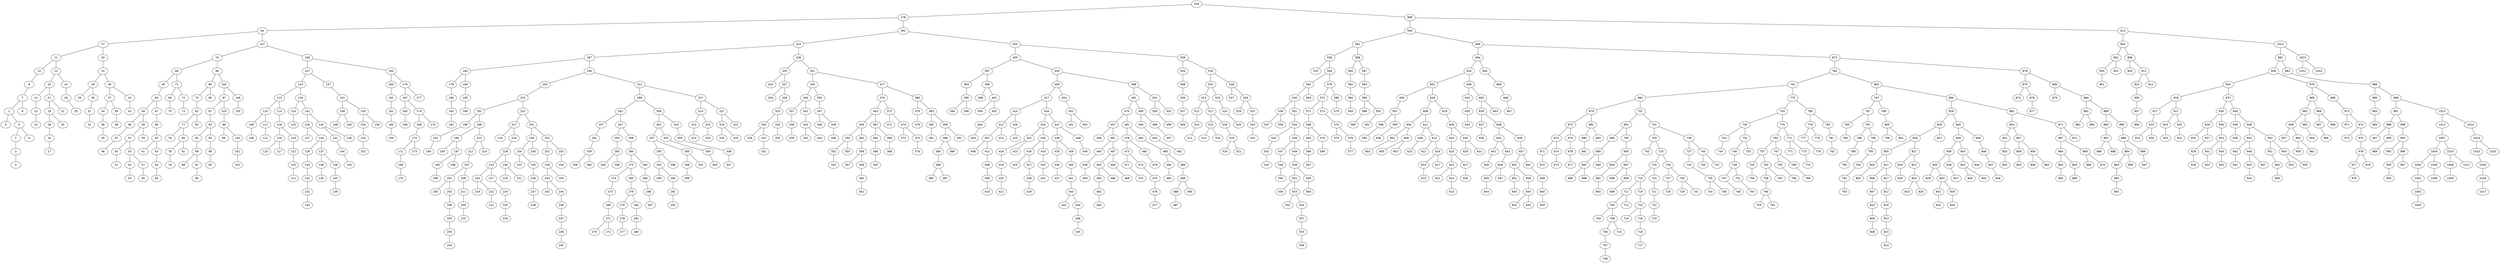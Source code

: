 graph BST {
    node [fontname="Helvetica"];
    534 [label="534"];
    534 -- 178;
    178 [label="178"];
    178 -- 44;
    44 [label="44"];
    44 -- 27;
    27 [label="27"];
    27 -- 11;
    11 [label="11"];
    11 -- 10;
    10 [label="10"];
    10 -- 9;
    9 [label="9"];
    9 -- 7;
    7 [label="7"];
    7 -- 1;
    1 [label="1"];
    1 -- 0;
    0 [label="0"];
    1 -- 5;
    5 [label="5"];
    5 -- 2;
    2 [label="2"];
    2 -- 3;
    3 [label="3"];
    3 -- 4;
    4 [label="4"];
    5 -- 6;
    6 [label="6"];
    7 -- 8;
    8 [label="8"];
    11 -- 23;
    23 [label="23"];
    23 -- 15;
    15 [label="15"];
    15 -- 14;
    14 [label="14"];
    14 -- 13;
    13 [label="13"];
    13 -- 12;
    12 [label="12"];
    15 -- 21;
    21 [label="21"];
    21 -- 19;
    19 [label="19"];
    19 -- 18;
    18 [label="18"];
    18 -- 16;
    16 [label="16"];
    16 -- 17;
    17 [label="17"];
    19 -- 20;
    20 [label="20"];
    21 -- 22;
    22 [label="22"];
    23 -- 24;
    24 [label="24"];
    24 -- 26;
    26 [label="26"];
    26 -- 25;
    25 [label="25"];
    27 -- 43;
    43 [label="43"];
    43 -- 33;
    33 [label="33"];
    33 -- 29;
    29 [label="29"];
    29 -- 28;
    28 [label="28"];
    29 -- 30;
    30 [label="30"];
    30 -- 31;
    31 [label="31"];
    31 -- 32;
    32 [label="32"];
    33 -- 40;
    40 [label="40"];
    40 -- 37;
    37 [label="37"];
    37 -- 34;
    34 [label="34"];
    34 -- 36;
    36 [label="36"];
    36 -- 35;
    35 [label="35"];
    37 -- 39;
    39 [label="39"];
    39 -- 38;
    38 [label="38"];
    40 -- 41;
    41 [label="41"];
    41 -- 42;
    42 [label="42"];
    44 -- 107;
    107 [label="107"];
    107 -- 74;
    74 [label="74"];
    74 -- 68;
    68 [label="68"];
    68 -- 45;
    45 [label="45"];
    45 -- 60;
    60 [label="60"];
    60 -- 49;
    49 [label="49"];
    49 -- 46;
    46 [label="46"];
    46 -- 47;
    47 [label="47"];
    47 -- 48;
    48 [label="48"];
    49 -- 58;
    58 [label="58"];
    58 -- 52;
    52 [label="52"];
    52 -- 50;
    50 [label="50"];
    50 -- 51;
    51 [label="51"];
    52 -- 55;
    55 [label="55"];
    55 -- 54;
    54 [label="54"];
    54 -- 53;
    53 [label="53"];
    55 -- 57;
    57 [label="57"];
    57 -- 56;
    56 [label="56"];
    58 -- 59;
    59 [label="59"];
    60 -- 67;
    67 [label="67"];
    67 -- 66;
    66 [label="66"];
    66 -- 62;
    62 [label="62"];
    62 -- 61;
    61 [label="61"];
    62 -- 63;
    63 [label="63"];
    63 -- 64;
    64 [label="64"];
    64 -- 65;
    65 [label="65"];
    68 -- 71;
    71 [label="71"];
    71 -- 69;
    69 [label="69"];
    69 -- 70;
    70 [label="70"];
    71 -- 72;
    72 [label="72"];
    72 -- 73;
    73 [label="73"];
    74 -- 86;
    86 [label="86"];
    86 -- 84;
    84 [label="84"];
    84 -- 75;
    75 [label="75"];
    75 -- 82;
    82 [label="82"];
    82 -- 77;
    77 [label="77"];
    77 -- 76;
    76 [label="76"];
    77 -- 80;
    80 [label="80"];
    80 -- 78;
    78 [label="78"];
    78 -- 79;
    79 [label="79"];
    80 -- 81;
    81 [label="81"];
    82 -- 83;
    83 [label="83"];
    84 -- 85;
    85 [label="85"];
    86 -- 104;
    104 [label="104"];
    104 -- 97;
    97 [label="97"];
    97 -- 87;
    87 [label="87"];
    87 -- 93;
    93 [label="93"];
    93 -- 92;
    92 [label="92"];
    92 -- 89;
    89 [label="89"];
    89 -- 88;
    88 [label="88"];
    89 -- 91;
    91 [label="91"];
    91 -- 90;
    90 [label="90"];
    93 -- 94;
    94 [label="94"];
    94 -- 96;
    96 [label="96"];
    96 -- 95;
    95 [label="95"];
    97 -- 103;
    103 [label="103"];
    103 -- 99;
    99 [label="99"];
    99 -- 98;
    98 [label="98"];
    99 -- 100;
    100 [label="100"];
    100 -- 101;
    101 [label="101"];
    101 -- 102;
    102 [label="102"];
    104 -- 106;
    106 [label="106"];
    106 -- 105;
    105 [label="105"];
    107 -- 158;
    158 [label="158"];
    158 -- 147;
    147 [label="147"];
    147 -- 123;
    123 [label="123"];
    123 -- 113;
    113 [label="113"];
    113 -- 110;
    110 [label="110"];
    110 -- 109;
    109 [label="109"];
    109 -- 108;
    108 [label="108"];
    110 -- 111;
    111 [label="111"];
    111 -- 112;
    112 [label="112"];
    113 -- 114;
    114 [label="114"];
    114 -- 118;
    118 [label="118"];
    118 -- 116;
    116 [label="116"];
    116 -- 115;
    115 [label="115"];
    116 -- 117;
    117 [label="117"];
    118 -- 119;
    119 [label="119"];
    119 -- 122;
    122 [label="122"];
    122 -- 120;
    120 [label="120"];
    120 -- 121;
    121 [label="121"];
    123 -- 126;
    126 [label="126"];
    126 -- 124;
    124 [label="124"];
    124 -- 125;
    125 [label="125"];
    126 -- 141;
    141 [label="141"];
    141 -- 128;
    128 [label="128"];
    128 -- 127;
    127 [label="127"];
    128 -- 134;
    134 [label="134"];
    134 -- 129;
    129 [label="129"];
    129 -- 133;
    133 [label="133"];
    133 -- 132;
    132 [label="132"];
    132 -- 131;
    131 [label="131"];
    131 -- 130;
    130 [label="130"];
    134 -- 137;
    137 [label="137"];
    137 -- 136;
    136 [label="136"];
    136 -- 135;
    135 [label="135"];
    137 -- 138;
    138 [label="138"];
    138 -- 140;
    140 [label="140"];
    140 -- 139;
    139 [label="139"];
    141 -- 145;
    145 [label="145"];
    145 -- 142;
    142 [label="142"];
    142 -- 144;
    144 [label="144"];
    144 -- 143;
    143 [label="143"];
    145 -- 146;
    146 [label="146"];
    147 -- 157;
    157 [label="157"];
    157 -- 151;
    151 [label="151"];
    151 -- 149;
    149 [label="149"];
    149 -- 148;
    148 [label="148"];
    149 -- 150;
    150 [label="150"];
    151 -- 155;
    155 [label="155"];
    155 -- 154;
    154 [label="154"];
    154 -- 153;
    153 [label="153"];
    153 -- 152;
    152 [label="152"];
    155 -- 156;
    156 [label="156"];
    158 -- 164;
    164 [label="164"];
    164 -- 163;
    163 [label="163"];
    163 -- 162;
    162 [label="162"];
    162 -- 161;
    161 [label="161"];
    161 -- 160;
    160 [label="160"];
    160 -- 159;
    159 [label="159"];
    164 -- 176;
    176 [label="176"];
    176 -- 167;
    167 [label="167"];
    167 -- 165;
    165 [label="165"];
    165 -- 166;
    166 [label="166"];
    167 -- 174;
    174 [label="174"];
    174 -- 168;
    168 [label="168"];
    168 -- 172;
    172 [label="172"];
    172 -- 171;
    171 [label="171"];
    171 -- 169;
    169 [label="169"];
    169 -- 170;
    170 [label="170"];
    172 -- 173;
    173 [label="173"];
    174 -- 175;
    175 [label="175"];
    176 -- 177;
    177 [label="177"];
    178 -- 392;
    392 [label="392"];
    392 -- 323;
    323 [label="323"];
    323 -- 187;
    187 [label="187"];
    187 -- 183;
    183 [label="183"];
    183 -- 179;
    179 [label="179"];
    179 -- 180;
    180 [label="180"];
    180 -- 182;
    182 [label="182"];
    182 -- 181;
    181 [label="181"];
    183 -- 184;
    184 [label="184"];
    184 -- 185;
    185 [label="185"];
    185 -- 186;
    186 [label="186"];
    187 -- 256;
    256 [label="256"];
    256 -- 255;
    255 [label="255"];
    255 -- 215;
    215 [label="215"];
    215 -- 192;
    192 [label="192"];
    192 -- 189;
    189 [label="189"];
    189 -- 191;
    191 [label="191"];
    191 -- 190;
    190 [label="190"];
    192 -- 199;
    199 [label="199"];
    199 -- 194;
    194 [label="194"];
    194 -- 193;
    193 [label="193"];
    194 -- 197;
    197 [label="197"];
    197 -- 195;
    195 [label="195"];
    195 -- 196;
    196 [label="196"];
    197 -- 198;
    198 [label="198"];
    199 -- 213;
    213 [label="213"];
    213 -- 212;
    212 [label="212"];
    212 -- 207;
    207 [label="207"];
    207 -- 201;
    201 [label="201"];
    201 -- 200;
    200 [label="200"];
    201 -- 202;
    202 [label="202"];
    202 -- 206;
    206 [label="206"];
    206 -- 203;
    203 [label="203"];
    203 -- 205;
    205 [label="205"];
    205 -- 204;
    204 [label="204"];
    207 -- 208;
    208 [label="208"];
    208 -- 211;
    211 [label="211"];
    211 -- 209;
    209 [label="209"];
    209 -- 210;
    210 [label="210"];
    213 -- 214;
    214 [label="214"];
    215 -- 232;
    232 [label="232"];
    232 -- 217;
    217 [label="217"];
    217 -- 216;
    216 [label="216"];
    217 -- 218;
    218 [label="218"];
    218 -- 228;
    228 [label="228"];
    228 -- 223;
    223 [label="223"];
    223 -- 220;
    220 [label="220"];
    220 -- 219;
    219 [label="219"];
    220 -- 222;
    222 [label="222"];
    222 -- 221;
    221 [label="221"];
    223 -- 227;
    227 [label="227"];
    227 -- 224;
    224 [label="224"];
    224 -- 225;
    225 [label="225"];
    225 -- 226;
    226 [label="226"];
    228 -- 230;
    230 [label="230"];
    230 -- 229;
    229 [label="229"];
    230 -- 231;
    231 [label="231"];
    232 -- 241;
    241 [label="241"];
    241 -- 239;
    239 [label="239"];
    239 -- 234;
    234 [label="234"];
    234 -- 233;
    233 [label="233"];
    234 -- 235;
    235 [label="235"];
    235 -- 236;
    236 [label="236"];
    236 -- 237;
    237 [label="237"];
    237 -- 238;
    238 [label="238"];
    239 -- 240;
    240 [label="240"];
    241 -- 252;
    252 [label="252"];
    252 -- 251;
    251 [label="251"];
    251 -- 249;
    249 [label="249"];
    249 -- 243;
    243 [label="243"];
    243 -- 242;
    242 [label="242"];
    243 -- 244;
    244 [label="244"];
    244 -- 248;
    248 [label="248"];
    248 -- 247;
    247 [label="247"];
    247 -- 246;
    246 [label="246"];
    246 -- 245;
    245 [label="245"];
    249 -- 250;
    250 [label="250"];
    252 -- 253;
    253 [label="253"];
    253 -- 254;
    254 [label="254"];
    256 -- 311;
    311 [label="311"];
    311 -- 289;
    289 [label="289"];
    289 -- 262;
    262 [label="262"];
    262 -- 257;
    257 [label="257"];
    257 -- 261;
    261 [label="261"];
    261 -- 259;
    259 [label="259"];
    259 -- 258;
    258 [label="258"];
    259 -- 260;
    260 [label="260"];
    262 -- 267;
    267 [label="267"];
    267 -- 263;
    263 [label="263"];
    263 -- 265;
    265 [label="265"];
    265 -- 264;
    264 [label="264"];
    265 -- 266;
    266 [label="266"];
    267 -- 268;
    268 [label="268"];
    268 -- 284;
    284 [label="284"];
    284 -- 275;
    275 [label="275"];
    275 -- 274;
    274 [label="274"];
    274 -- 273;
    273 [label="273"];
    273 -- 269;
    269 [label="269"];
    269 -- 271;
    271 [label="271"];
    271 -- 270;
    270 [label="270"];
    271 -- 272;
    272 [label="272"];
    275 -- 283;
    283 [label="283"];
    283 -- 279;
    279 [label="279"];
    279 -- 276;
    276 [label="276"];
    276 -- 278;
    278 [label="278"];
    278 -- 277;
    277 [label="277"];
    279 -- 282;
    282 [label="282"];
    282 -- 281;
    281 [label="281"];
    281 -- 280;
    280 [label="280"];
    284 -- 285;
    285 [label="285"];
    285 -- 286;
    286 [label="286"];
    286 -- 288;
    288 [label="288"];
    288 -- 287;
    287 [label="287"];
    289 -- 306;
    306 [label="306"];
    306 -- 302;
    302 [label="302"];
    302 -- 297;
    297 [label="297"];
    297 -- 295;
    295 [label="295"];
    295 -- 291;
    291 [label="291"];
    291 -- 290;
    290 [label="290"];
    291 -- 294;
    294 [label="294"];
    294 -- 292;
    292 [label="292"];
    292 -- 293;
    293 [label="293"];
    295 -- 296;
    296 [label="296"];
    297 -- 300;
    300 [label="300"];
    300 -- 298;
    298 [label="298"];
    298 -- 299;
    299 [label="299"];
    300 -- 301;
    301 [label="301"];
    302 -- 303;
    303 [label="303"];
    303 -- 304;
    304 [label="304"];
    304 -- 305;
    305 [label="305"];
    306 -- 310;
    310 [label="310"];
    310 -- 309;
    309 [label="309"];
    309 -- 308;
    308 [label="308"];
    308 -- 307;
    307 [label="307"];
    311 -- 317;
    317 [label="317"];
    317 -- 314;
    314 [label="314"];
    314 -- 312;
    312 [label="312"];
    312 -- 313;
    313 [label="313"];
    314 -- 315;
    315 [label="315"];
    315 -- 316;
    316 [label="316"];
    317 -- 321;
    321 [label="321"];
    321 -- 319;
    319 [label="319"];
    319 -- 318;
    318 [label="318"];
    319 -- 320;
    320 [label="320"];
    321 -- 322;
    322 [label="322"];
    323 -- 336;
    336 [label="336"];
    336 -- 325;
    325 [label="325"];
    325 -- 324;
    324 [label="324"];
    325 -- 327;
    327 [label="327"];
    327 -- 326;
    326 [label="326"];
    327 -- 328;
    328 [label="328"];
    328 -- 333;
    333 [label="333"];
    333 -- 330;
    330 [label="330"];
    330 -- 329;
    329 [label="329"];
    330 -- 332;
    332 [label="332"];
    332 -- 331;
    331 [label="331"];
    333 -- 334;
    334 [label="334"];
    334 -- 335;
    335 [label="335"];
    336 -- 351;
    351 [label="351"];
    351 -- 345;
    345 [label="345"];
    345 -- 340;
    340 [label="340"];
    340 -- 337;
    337 [label="337"];
    337 -- 338;
    338 [label="338"];
    338 -- 339;
    339 [label="339"];
    340 -- 341;
    341 [label="341"];
    341 -- 343;
    343 [label="343"];
    343 -- 342;
    342 [label="342"];
    343 -- 344;
    344 [label="344"];
    345 -- 350;
    350 [label="350"];
    350 -- 347;
    347 [label="347"];
    347 -- 346;
    346 [label="346"];
    347 -- 349;
    349 [label="349"];
    349 -- 348;
    348 [label="348"];
    351 -- 377;
    377 [label="377"];
    377 -- 370;
    370 [label="370"];
    370 -- 363;
    363 [label="363"];
    363 -- 356;
    356 [label="356"];
    356 -- 354;
    354 [label="354"];
    354 -- 352;
    352 [label="352"];
    352 -- 353;
    353 [label="353"];
    354 -- 355;
    355 [label="355"];
    356 -- 362;
    362 [label="362"];
    362 -- 358;
    358 [label="358"];
    358 -- 357;
    357 [label="357"];
    358 -- 359;
    359 [label="359"];
    359 -- 360;
    360 [label="360"];
    360 -- 361;
    361 [label="361"];
    363 -- 367;
    367 [label="367"];
    367 -- 364;
    364 [label="364"];
    364 -- 366;
    366 [label="366"];
    366 -- 365;
    365 [label="365"];
    367 -- 369;
    369 [label="369"];
    369 -- 368;
    368 [label="368"];
    370 -- 372;
    372 [label="372"];
    372 -- 371;
    371 [label="371"];
    372 -- 374;
    374 [label="374"];
    374 -- 373;
    373 [label="373"];
    374 -- 375;
    375 [label="375"];
    375 -- 376;
    376 [label="376"];
    377 -- 380;
    380 [label="380"];
    380 -- 379;
    379 [label="379"];
    379 -- 378;
    378 [label="378"];
    380 -- 383;
    383 [label="383"];
    383 -- 382;
    382 [label="382"];
    382 -- 381;
    381 [label="381"];
    383 -- 390;
    390 [label="390"];
    390 -- 388;
    388 [label="388"];
    388 -- 384;
    384 [label="384"];
    384 -- 386;
    386 [label="386"];
    386 -- 385;
    385 [label="385"];
    386 -- 387;
    387 [label="387"];
    388 -- 389;
    389 [label="389"];
    390 -- 391;
    391 [label="391"];
    392 -- 503;
    503 [label="503"];
    503 -- 405;
    405 [label="405"];
    405 -- 397;
    397 [label="397"];
    397 -- 393;
    393 [label="393"];
    393 -- 395;
    395 [label="395"];
    395 -- 394;
    394 [label="394"];
    395 -- 396;
    396 [label="396"];
    397 -- 399;
    399 [label="399"];
    399 -- 398;
    398 [label="398"];
    399 -- 401;
    401 [label="401"];
    401 -- 400;
    400 [label="400"];
    401 -- 402;
    402 [label="402"];
    402 -- 404;
    404 [label="404"];
    404 -- 403;
    403 [label="403"];
    405 -- 455;
    455 [label="455"];
    455 -- 450;
    450 [label="450"];
    450 -- 417;
    417 [label="417"];
    417 -- 414;
    414 [label="414"];
    414 -- 412;
    412 [label="412"];
    412 -- 407;
    407 [label="407"];
    407 -- 406;
    406 [label="406"];
    407 -- 411;
    411 [label="411"];
    411 -- 408;
    408 [label="408"];
    408 -- 409;
    409 [label="409"];
    409 -- 410;
    410 [label="410"];
    412 -- 413;
    413 [label="413"];
    414 -- 416;
    416 [label="416"];
    416 -- 415;
    415 [label="415"];
    417 -- 434;
    434 [label="434"];
    434 -- 424;
    424 [label="424"];
    424 -- 422;
    422 [label="422"];
    422 -- 418;
    418 [label="418"];
    418 -- 419;
    419 [label="419"];
    419 -- 420;
    420 [label="420"];
    420 -- 421;
    421 [label="421"];
    422 -- 423;
    423 [label="423"];
    424 -- 430;
    430 [label="430"];
    430 -- 426;
    426 [label="426"];
    426 -- 425;
    425 [label="425"];
    426 -- 427;
    427 [label="427"];
    427 -- 428;
    428 [label="428"];
    428 -- 429;
    429 [label="429"];
    430 -- 433;
    433 [label="433"];
    433 -- 432;
    432 [label="432"];
    432 -- 431;
    431 [label="431"];
    434 -- 447;
    447 [label="447"];
    447 -- 438;
    438 [label="438"];
    438 -- 435;
    435 [label="435"];
    435 -- 436;
    436 [label="436"];
    436 -- 437;
    437 [label="437"];
    438 -- 439;
    439 [label="439"];
    439 -- 440;
    440 [label="440"];
    440 -- 441;
    441 [label="441"];
    441 -- 443;
    443 [label="443"];
    443 -- 442;
    442 [label="442"];
    443 -- 444;
    444 [label="444"];
    444 -- 446;
    446 [label="446"];
    446 -- 445;
    445 [label="445"];
    447 -- 448;
    448 [label="448"];
    448 -- 449;
    449 [label="449"];
    450 -- 454;
    454 [label="454"];
    454 -- 452;
    452 [label="452"];
    452 -- 451;
    451 [label="451"];
    452 -- 453;
    453 [label="453"];
    455 -- 498;
    498 [label="498"];
    498 -- 491;
    491 [label="491"];
    491 -- 470;
    470 [label="470"];
    470 -- 457;
    457 [label="457"];
    457 -- 456;
    456 [label="456"];
    457 -- 461;
    461 [label="461"];
    461 -- 460;
    460 [label="460"];
    460 -- 458;
    458 [label="458"];
    458 -- 459;
    459 [label="459"];
    461 -- 467;
    467 [label="467"];
    467 -- 465;
    465 [label="465"];
    465 -- 464;
    464 [label="464"];
    464 -- 462;
    462 [label="462"];
    462 -- 463;
    463 [label="463"];
    465 -- 466;
    466 [label="466"];
    467 -- 469;
    469 [label="469"];
    469 -- 468;
    468 [label="468"];
    470 -- 481;
    481 [label="481"];
    481 -- 478;
    478 [label="478"];
    478 -- 473;
    473 [label="473"];
    473 -- 471;
    471 [label="471"];
    471 -- 472;
    472 [label="472"];
    473 -- 474;
    474 [label="474"];
    474 -- 475;
    475 [label="475"];
    475 -- 476;
    476 [label="476"];
    476 -- 477;
    477 [label="477"];
    478 -- 480;
    480 [label="480"];
    480 -- 479;
    479 [label="479"];
    481 -- 482;
    482 [label="482"];
    482 -- 485;
    485 [label="485"];
    485 -- 484;
    484 [label="484"];
    484 -- 483;
    483 [label="483"];
    485 -- 486;
    486 [label="486"];
    486 -- 489;
    489 [label="489"];
    489 -- 488;
    488 [label="488"];
    488 -- 487;
    487 [label="487"];
    489 -- 490;
    490 [label="490"];
    491 -- 495;
    495 [label="495"];
    495 -- 494;
    494 [label="494"];
    494 -- 493;
    493 [label="493"];
    493 -- 492;
    492 [label="492"];
    495 -- 496;
    496 [label="496"];
    496 -- 497;
    497 [label="497"];
    498 -- 501;
    501 [label="501"];
    501 -- 500;
    500 [label="500"];
    500 -- 499;
    499 [label="499"];
    501 -- 502;
    502 [label="502"];
    503 -- 509;
    509 [label="509"];
    509 -- 504;
    504 [label="504"];
    504 -- 508;
    508 [label="508"];
    508 -- 505;
    505 [label="505"];
    505 -- 507;
    507 [label="507"];
    507 -- 506;
    506 [label="506"];
    509 -- 526;
    526 [label="526"];
    526 -- 522;
    522 [label="522"];
    522 -- 513;
    513 [label="513"];
    513 -- 512;
    512 [label="512"];
    512 -- 510;
    510 [label="510"];
    510 -- 511;
    511 [label="511"];
    513 -- 517;
    517 [label="517"];
    517 -- 515;
    515 [label="515"];
    515 -- 514;
    514 [label="514"];
    515 -- 516;
    516 [label="516"];
    517 -- 518;
    518 [label="518"];
    518 -- 520;
    520 [label="520"];
    520 -- 519;
    519 [label="519"];
    520 -- 521;
    521 [label="521"];
    522 -- 523;
    523 [label="523"];
    523 -- 524;
    524 [label="524"];
    524 -- 525;
    525 [label="525"];
    526 -- 528;
    528 [label="528"];
    528 -- 527;
    527 [label="527"];
    528 -- 530;
    530 [label="530"];
    530 -- 529;
    529 [label="529"];
    530 -- 531;
    531 [label="531"];
    531 -- 533;
    533 [label="533"];
    533 -- 532;
    532 [label="532"];
    534 -- 899;
    899 [label="899"];
    899 -- 594;
    594 [label="594"];
    594 -- 581;
    581 [label="581"];
    581 -- 536;
    536 [label="536"];
    536 -- 535;
    535 [label="535"];
    536 -- 564;
    564 [label="564"];
    564 -- 562;
    562 [label="562"];
    562 -- 540;
    540 [label="540"];
    540 -- 538;
    538 [label="538"];
    538 -- 537;
    537 [label="537"];
    538 -- 539;
    539 [label="539"];
    540 -- 561;
    561 [label="561"];
    561 -- 544;
    544 [label="544"];
    544 -- 543;
    543 [label="543"];
    543 -- 541;
    541 [label="541"];
    541 -- 542;
    542 [label="542"];
    544 -- 548;
    548 [label="548"];
    548 -- 547;
    547 [label="547"];
    547 -- 546;
    546 [label="546"];
    546 -- 545;
    545 [label="545"];
    548 -- 549;
    549 [label="549"];
    549 -- 558;
    558 [label="558"];
    558 -- 551;
    551 [label="551"];
    551 -- 550;
    550 [label="550"];
    551 -- 553;
    553 [label="553"];
    553 -- 552;
    552 [label="552"];
    553 -- 554;
    554 [label="554"];
    554 -- 557;
    557 [label="557"];
    557 -- 555;
    555 [label="555"];
    555 -- 556;
    556 [label="556"];
    558 -- 559;
    559 [label="559"];
    559 -- 560;
    560 [label="560"];
    562 -- 563;
    563 [label="563"];
    564 -- 578;
    578 [label="578"];
    578 -- 572;
    572 [label="572"];
    572 -- 571;
    571 [label="571"];
    571 -- 568;
    568 [label="568"];
    568 -- 565;
    565 [label="565"];
    565 -- 566;
    566 [label="566"];
    566 -- 567;
    567 [label="567"];
    568 -- 570;
    570 [label="570"];
    570 -- 569;
    569 [label="569"];
    572 -- 573;
    573 [label="573"];
    573 -- 575;
    575 [label="575"];
    575 -- 574;
    574 [label="574"];
    575 -- 576;
    576 [label="576"];
    576 -- 577;
    577 [label="577"];
    578 -- 580;
    580 [label="580"];
    580 -- 579;
    579 [label="579"];
    581 -- 586;
    586 [label="586"];
    586 -- 585;
    585 [label="585"];
    585 -- 582;
    582 [label="582"];
    582 -- 584;
    584 [label="584"];
    584 -- 583;
    583 [label="583"];
    586 -- 587;
    587 [label="587"];
    587 -- 593;
    593 [label="593"];
    593 -- 590;
    590 [label="590"];
    590 -- 588;
    588 [label="588"];
    588 -- 589;
    589 [label="589"];
    590 -- 591;
    591 [label="591"];
    591 -- 592;
    592 [label="592"];
    594 -- 669;
    669 [label="669"];
    669 -- 664;
    664 [label="664"];
    664 -- 632;
    632 [label="632"];
    632 -- 601;
    601 [label="601"];
    601 -- 600;
    600 [label="600"];
    600 -- 597;
    597 [label="597"];
    597 -- 596;
    596 [label="596"];
    596 -- 595;
    595 [label="595"];
    597 -- 599;
    599 [label="599"];
    599 -- 598;
    598 [label="598"];
    601 -- 618;
    618 [label="618"];
    618 -- 608;
    608 [label="608"];
    608 -- 604;
    604 [label="604"];
    604 -- 602;
    602 [label="602"];
    602 -- 603;
    603 [label="603"];
    604 -- 606;
    606 [label="606"];
    606 -- 605;
    605 [label="605"];
    606 -- 607;
    607 [label="607"];
    608 -- 611;
    611 [label="611"];
    611 -- 609;
    609 [label="609"];
    609 -- 610;
    610 [label="610"];
    611 -- 613;
    613 [label="613"];
    613 -- 612;
    612 [label="612"];
    613 -- 616;
    616 [label="616"];
    616 -- 614;
    614 [label="614"];
    614 -- 615;
    615 [label="615"];
    616 -- 617;
    617 [label="617"];
    618 -- 619;
    619 [label="619"];
    619 -- 628;
    628 [label="628"];
    628 -- 620;
    620 [label="620"];
    620 -- 625;
    625 [label="625"];
    625 -- 622;
    622 [label="622"];
    622 -- 621;
    621 [label="621"];
    622 -- 624;
    624 [label="624"];
    624 -- 623;
    623 [label="623"];
    625 -- 627;
    627 [label="627"];
    627 -- 626;
    626 [label="626"];
    628 -- 630;
    630 [label="630"];
    630 -- 629;
    629 [label="629"];
    630 -- 631;
    631 [label="631"];
    632 -- 636;
    636 [label="636"];
    636 -- 633;
    633 [label="633"];
    633 -- 635;
    635 [label="635"];
    635 -- 634;
    634 [label="634"];
    636 -- 662;
    662 [label="662"];
    662 -- 639;
    639 [label="639"];
    639 -- 637;
    637 [label="637"];
    637 -- 638;
    638 [label="638"];
    639 -- 648;
    648 [label="648"];
    648 -- 642;
    642 [label="642"];
    642 -- 641;
    641 [label="641"];
    641 -- 640;
    640 [label="640"];
    642 -- 643;
    643 [label="643"];
    643 -- 646;
    646 [label="646"];
    646 -- 645;
    645 [label="645"];
    645 -- 644;
    644 [label="644"];
    646 -- 647;
    647 [label="647"];
    648 -- 649;
    649 [label="649"];
    649 -- 657;
    657 [label="657"];
    657 -- 652;
    652 [label="652"];
    652 -- 651;
    651 [label="651"];
    651 -- 650;
    650 [label="650"];
    652 -- 656;
    656 [label="656"];
    656 -- 654;
    654 [label="654"];
    654 -- 653;
    653 [label="653"];
    654 -- 655;
    655 [label="655"];
    657 -- 661;
    661 [label="661"];
    661 -- 658;
    658 [label="658"];
    658 -- 660;
    660 [label="660"];
    660 -- 659;
    659 [label="659"];
    662 -- 663;
    663 [label="663"];
    664 -- 665;
    665 [label="665"];
    665 -- 666;
    666 [label="666"];
    666 -- 668;
    668 [label="668"];
    668 -- 667;
    667 [label="667"];
    669 -- 873;
    873 [label="873"];
    873 -- 784;
    784 [label="784"];
    784 -- 742;
    742 [label="742"];
    742 -- 684;
    684 [label="684"];
    684 -- 679;
    679 [label="679"];
    679 -- 675;
    675 [label="675"];
    675 -- 672;
    672 [label="672"];
    672 -- 671;
    671 [label="671"];
    671 -- 670;
    670 [label="670"];
    672 -- 674;
    674 [label="674"];
    674 -- 673;
    673 [label="673"];
    675 -- 676;
    676 [label="676"];
    676 -- 678;
    678 [label="678"];
    678 -- 677;
    677 [label="677"];
    679 -- 682;
    682 [label="682"];
    682 -- 680;
    680 [label="680"];
    680 -- 681;
    681 [label="681"];
    682 -- 683;
    683 [label="683"];
    684 -- 701;
    701 [label="701"];
    701 -- 691;
    691 [label="691"];
    691 -- 685;
    685 [label="685"];
    685 -- 689;
    689 [label="689"];
    689 -- 687;
    687 [label="687"];
    687 -- 686;
    686 [label="686"];
    687 -- 688;
    688 [label="688"];
    689 -- 690;
    690 [label="690"];
    691 -- 700;
    700 [label="700"];
    700 -- 695;
    695 [label="695"];
    695 -- 694;
    694 [label="694"];
    694 -- 692;
    692 [label="692"];
    692 -- 693;
    693 [label="693"];
    695 -- 697;
    697 [label="697"];
    697 -- 696;
    696 [label="696"];
    697 -- 699;
    699 [label="699"];
    699 -- 698;
    698 [label="698"];
    701 -- 732;
    732 [label="732"];
    732 -- 703;
    703 [label="703"];
    703 -- 702;
    702 [label="702"];
    703 -- 725;
    725 [label="725"];
    725 -- 720;
    720 [label="720"];
    720 -- 713;
    713 [label="713"];
    713 -- 711;
    711 [label="711"];
    711 -- 705;
    705 [label="705"];
    705 -- 704;
    704 [label="704"];
    705 -- 709;
    709 [label="709"];
    709 -- 706;
    706 [label="706"];
    706 -- 707;
    707 [label="707"];
    707 -- 708;
    708 [label="708"];
    709 -- 710;
    710 [label="710"];
    711 -- 712;
    712 [label="712"];
    713 -- 719;
    719 [label="719"];
    719 -- 715;
    715 [label="715"];
    715 -- 714;
    714 [label="714"];
    715 -- 716;
    716 [label="716"];
    716 -- 718;
    718 [label="718"];
    718 -- 717;
    717 [label="717"];
    720 -- 724;
    724 [label="724"];
    724 -- 721;
    721 [label="721"];
    721 -- 722;
    722 [label="722"];
    722 -- 723;
    723 [label="723"];
    725 -- 728;
    728 [label="728"];
    728 -- 727;
    727 [label="727"];
    727 -- 726;
    726 [label="726"];
    728 -- 730;
    730 [label="730"];
    730 -- 729;
    729 [label="729"];
    730 -- 731;
    731 [label="731"];
    732 -- 738;
    738 [label="738"];
    738 -- 737;
    737 [label="737"];
    737 -- 733;
    733 [label="733"];
    733 -- 735;
    735 [label="735"];
    735 -- 734;
    734 [label="734"];
    735 -- 736;
    736 [label="736"];
    738 -- 740;
    740 [label="740"];
    740 -- 739;
    739 [label="739"];
    740 -- 741;
    741 [label="741"];
    742 -- 775;
    775 [label="775"];
    775 -- 754;
    754 [label="754"];
    754 -- 745;
    745 [label="745"];
    745 -- 743;
    743 [label="743"];
    743 -- 744;
    744 [label="744"];
    745 -- 752;
    752 [label="752"];
    752 -- 746;
    746 [label="746"];
    746 -- 749;
    749 [label="749"];
    749 -- 747;
    747 [label="747"];
    747 -- 748;
    748 [label="748"];
    749 -- 751;
    751 [label="751"];
    751 -- 750;
    750 [label="750"];
    752 -- 753;
    753 [label="753"];
    754 -- 770;
    770 [label="770"];
    770 -- 764;
    764 [label="764"];
    764 -- 757;
    757 [label="757"];
    757 -- 755;
    755 [label="755"];
    755 -- 756;
    756 [label="756"];
    757 -- 762;
    762 [label="762"];
    762 -- 758;
    758 [label="758"];
    758 -- 760;
    760 [label="760"];
    760 -- 759;
    759 [label="759"];
    760 -- 761;
    761 [label="761"];
    762 -- 763;
    763 [label="763"];
    764 -- 767;
    767 [label="767"];
    767 -- 765;
    765 [label="765"];
    765 -- 766;
    766 [label="766"];
    767 -- 769;
    769 [label="769"];
    769 -- 768;
    768 [label="768"];
    770 -- 772;
    772 [label="772"];
    772 -- 771;
    771 [label="771"];
    772 -- 773;
    773 [label="773"];
    773 -- 774;
    774 [label="774"];
    775 -- 780;
    780 [label="780"];
    780 -- 778;
    778 [label="778"];
    778 -- 777;
    777 [label="777"];
    777 -- 776;
    776 [label="776"];
    778 -- 779;
    779 [label="779"];
    780 -- 783;
    783 [label="783"];
    783 -- 781;
    781 [label="781"];
    781 -- 782;
    782 [label="782"];
    784 -- 802;
    802 [label="802"];
    802 -- 797;
    797 [label="797"];
    797 -- 787;
    787 [label="787"];
    787 -- 785;
    785 [label="785"];
    785 -- 786;
    786 [label="786"];
    787 -- 791;
    791 [label="791"];
    791 -- 788;
    788 [label="788"];
    788 -- 789;
    789 [label="789"];
    789 -- 790;
    790 [label="790"];
    791 -- 796;
    796 [label="796"];
    796 -- 795;
    795 [label="795"];
    795 -- 794;
    794 [label="794"];
    794 -- 792;
    792 [label="792"];
    792 -- 793;
    793 [label="793"];
    797 -- 798;
    798 [label="798"];
    798 -- 800;
    800 [label="800"];
    800 -- 799;
    799 [label="799"];
    800 -- 801;
    801 [label="801"];
    802 -- 850;
    850 [label="850"];
    850 -- 828;
    828 [label="828"];
    828 -- 826;
    826 [label="826"];
    826 -- 818;
    818 [label="818"];
    818 -- 805;
    805 [label="805"];
    805 -- 804;
    804 [label="804"];
    804 -- 803;
    803 [label="803"];
    805 -- 811;
    811 [label="811"];
    811 -- 806;
    806 [label="806"];
    806 -- 807;
    807 [label="807"];
    807 -- 810;
    810 [label="810"];
    810 -- 809;
    809 [label="809"];
    809 -- 808;
    808 [label="808"];
    811 -- 817;
    817 [label="817"];
    817 -- 812;
    812 [label="812"];
    812 -- 816;
    816 [label="816"];
    816 -- 813;
    813 [label="813"];
    813 -- 815;
    815 [label="815"];
    815 -- 814;
    814 [label="814"];
    818 -- 821;
    821 [label="821"];
    821 -- 819;
    819 [label="819"];
    819 -- 820;
    820 [label="820"];
    821 -- 822;
    822 [label="822"];
    822 -- 824;
    824 [label="824"];
    824 -- 823;
    823 [label="823"];
    824 -- 825;
    825 [label="825"];
    826 -- 827;
    827 [label="827"];
    828 -- 845;
    845 [label="845"];
    845 -- 839;
    839 [label="839"];
    839 -- 836;
    836 [label="836"];
    836 -- 830;
    830 [label="830"];
    830 -- 829;
    829 [label="829"];
    830 -- 833;
    833 [label="833"];
    833 -- 831;
    831 [label="831"];
    831 -- 832;
    832 [label="832"];
    833 -- 835;
    835 [label="835"];
    835 -- 834;
    834 [label="834"];
    836 -- 838;
    838 [label="838"];
    838 -- 837;
    837 [label="837"];
    839 -- 843;
    843 [label="843"];
    843 -- 841;
    841 [label="841"];
    841 -- 840;
    840 [label="840"];
    841 -- 842;
    842 [label="842"];
    843 -- 844;
    844 [label="844"];
    845 -- 849;
    849 [label="849"];
    849 -- 848;
    848 [label="848"];
    848 -- 847;
    847 [label="847"];
    847 -- 846;
    846 [label="846"];
    850 -- 861;
    861 [label="861"];
    861 -- 854;
    854 [label="854"];
    854 -- 851;
    851 [label="851"];
    851 -- 853;
    853 [label="853"];
    853 -- 852;
    852 [label="852"];
    854 -- 857;
    857 [label="857"];
    857 -- 856;
    856 [label="856"];
    856 -- 855;
    855 [label="855"];
    857 -- 859;
    859 [label="859"];
    859 -- 858;
    858 [label="858"];
    859 -- 860;
    860 [label="860"];
    861 -- 871;
    871 [label="871"];
    871 -- 867;
    867 [label="867"];
    867 -- 864;
    864 [label="864"];
    864 -- 863;
    863 [label="863"];
    863 -- 862;
    862 [label="862"];
    864 -- 865;
    865 [label="865"];
    865 -- 866;
    866 [label="866"];
    867 -- 869;
    869 [label="869"];
    869 -- 868;
    868 [label="868"];
    869 -- 870;
    870 [label="870"];
    871 -- 872;
    872 [label="872"];
    873 -- 878;
    878 [label="878"];
    878 -- 875;
    875 [label="875"];
    875 -- 874;
    874 [label="874"];
    875 -- 876;
    876 [label="876"];
    876 -- 877;
    877 [label="877"];
    878 -- 880;
    880 [label="880"];
    880 -- 879;
    879 [label="879"];
    880 -- 884;
    884 [label="884"];
    884 -- 882;
    882 [label="882"];
    882 -- 881;
    881 [label="881"];
    882 -- 883;
    883 [label="883"];
    884 -- 889;
    889 [label="889"];
    889 -- 885;
    885 [label="885"];
    885 -- 887;
    887 [label="887"];
    887 -- 886;
    886 [label="886"];
    887 -- 888;
    888 [label="888"];
    889 -- 890;
    890 [label="890"];
    890 -- 896;
    896 [label="896"];
    896 -- 894;
    894 [label="894"];
    894 -- 893;
    893 [label="893"];
    893 -- 892;
    892 [label="892"];
    892 -- 891;
    891 [label="891"];
    894 -- 895;
    895 [label="895"];
    896 -- 898;
    898 [label="898"];
    898 -- 897;
    897 [label="897"];
    899 -- 913;
    913 [label="913"];
    913 -- 904;
    904 [label="904"];
    904 -- 902;
    902 [label="902"];
    902 -- 900;
    900 [label="900"];
    900 -- 901;
    901 [label="901"];
    902 -- 903;
    903 [label="903"];
    904 -- 906;
    906 [label="906"];
    906 -- 905;
    905 [label="905"];
    906 -- 911;
    911 [label="911"];
    911 -- 910;
    910 [label="910"];
    910 -- 909;
    909 [label="909"];
    909 -- 907;
    907 [label="907"];
    907 -- 908;
    908 [label="908"];
    911 -- 912;
    912 [label="912"];
    913 -- 1021;
    1021 [label="1021"];
    1021 -- 981;
    981 [label="981"];
    981 -- 956;
    956 [label="956"];
    956 -- 924;
    924 [label="924"];
    924 -- 918;
    918 [label="918"];
    918 -- 917;
    917 [label="917"];
    917 -- 915;
    915 [label="915"];
    915 -- 914;
    914 [label="914"];
    915 -- 916;
    916 [label="916"];
    918 -- 921;
    921 [label="921"];
    921 -- 919;
    919 [label="919"];
    919 -- 920;
    920 [label="920"];
    921 -- 923;
    923 [label="923"];
    923 -- 922;
    922 [label="922"];
    924 -- 937;
    937 [label="937"];
    937 -- 930;
    930 [label="930"];
    930 -- 926;
    926 [label="926"];
    926 -- 925;
    925 [label="925"];
    926 -- 927;
    927 [label="927"];
    927 -- 929;
    929 [label="929"];
    929 -- 928;
    928 [label="928"];
    930 -- 936;
    936 [label="936"];
    936 -- 933;
    933 [label="933"];
    933 -- 931;
    931 [label="931"];
    931 -- 932;
    932 [label="932"];
    933 -- 934;
    934 [label="934"];
    934 -- 935;
    935 [label="935"];
    937 -- 940;
    940 [label="940"];
    940 -- 939;
    939 [label="939"];
    939 -- 938;
    938 [label="938"];
    940 -- 948;
    948 [label="948"];
    948 -- 943;
    943 [label="943"];
    943 -- 942;
    942 [label="942"];
    942 -- 941;
    941 [label="941"];
    943 -- 946;
    946 [label="946"];
    946 -- 945;
    945 [label="945"];
    945 -- 944;
    944 [label="944"];
    946 -- 947;
    947 [label="947"];
    948 -- 952;
    952 [label="952"];
    952 -- 951;
    951 [label="951"];
    951 -- 950;
    950 [label="950"];
    950 -- 949;
    949 [label="949"];
    952 -- 954;
    954 [label="954"];
    954 -- 953;
    953 [label="953"];
    954 -- 955;
    955 [label="955"];
    956 -- 970;
    970 [label="970"];
    970 -- 965;
    965 [label="965"];
    965 -- 962;
    962 [label="962"];
    962 -- 958;
    958 [label="958"];
    958 -- 957;
    957 [label="957"];
    958 -- 960;
    960 [label="960"];
    960 -- 959;
    959 [label="959"];
    960 -- 961;
    961 [label="961"];
    962 -- 963;
    963 [label="963"];
    963 -- 964;
    964 [label="964"];
    965 -- 968;
    968 [label="968"];
    968 -- 967;
    967 [label="967"];
    967 -- 966;
    966 [label="966"];
    968 -- 969;
    969 [label="969"];
    970 -- 980;
    980 [label="980"];
    980 -- 972;
    972 [label="972"];
    972 -- 971;
    971 [label="971"];
    972 -- 974;
    974 [label="974"];
    974 -- 973;
    973 [label="973"];
    974 -- 975;
    975 [label="975"];
    975 -- 978;
    978 [label="978"];
    978 -- 977;
    977 [label="977"];
    977 -- 976;
    976 [label="976"];
    978 -- 979;
    979 [label="979"];
    981 -- 982;
    982 [label="982"];
    982 -- 986;
    986 [label="986"];
    986 -- 985;
    985 [label="985"];
    985 -- 983;
    983 [label="983"];
    983 -- 984;
    984 [label="984"];
    986 -- 999;
    999 [label="999"];
    999 -- 991;
    991 [label="991"];
    991 -- 988;
    988 [label="988"];
    988 -- 987;
    987 [label="987"];
    988 -- 990;
    990 [label="990"];
    990 -- 989;
    989 [label="989"];
    991 -- 998;
    998 [label="998"];
    998 -- 993;
    993 [label="993"];
    993 -- 992;
    992 [label="992"];
    993 -- 996;
    996 [label="996"];
    996 -- 995;
    995 [label="995"];
    995 -- 994;
    994 [label="994"];
    996 -- 997;
    997 [label="997"];
    999 -- 1013;
    1013 [label="1013"];
    1013 -- 1012;
    1012 [label="1012"];
    1012 -- 1007;
    1007 [label="1007"];
    1007 -- 1004;
    1004 [label="1004"];
    1004 -- 1000;
    1000 [label="1000"];
    1000 -- 1001;
    1001 [label="1001"];
    1001 -- 1002;
    1002 [label="1002"];
    1002 -- 1003;
    1003 [label="1003"];
    1004 -- 1005;
    1005 [label="1005"];
    1005 -- 1006;
    1006 [label="1006"];
    1007 -- 1010;
    1010 [label="1010"];
    1010 -- 1008;
    1008 [label="1008"];
    1008 -- 1009;
    1009 [label="1009"];
    1010 -- 1011;
    1011 [label="1011"];
    1013 -- 1014;
    1014 [label="1014"];
    1014 -- 1019;
    1019 [label="1019"];
    1019 -- 1015;
    1015 [label="1015"];
    1015 -- 1016;
    1016 [label="1016"];
    1016 -- 1018;
    1018 [label="1018"];
    1018 -- 1017;
    1017 [label="1017"];
    1019 -- 1020;
    1020 [label="1020"];
    1021 -- 1023;
    1023 [label="1023"];
    1023 -- 1022;
    1022 [label="1022"];
    1023 -- 1024;
    1024 [label="1024"];
}
